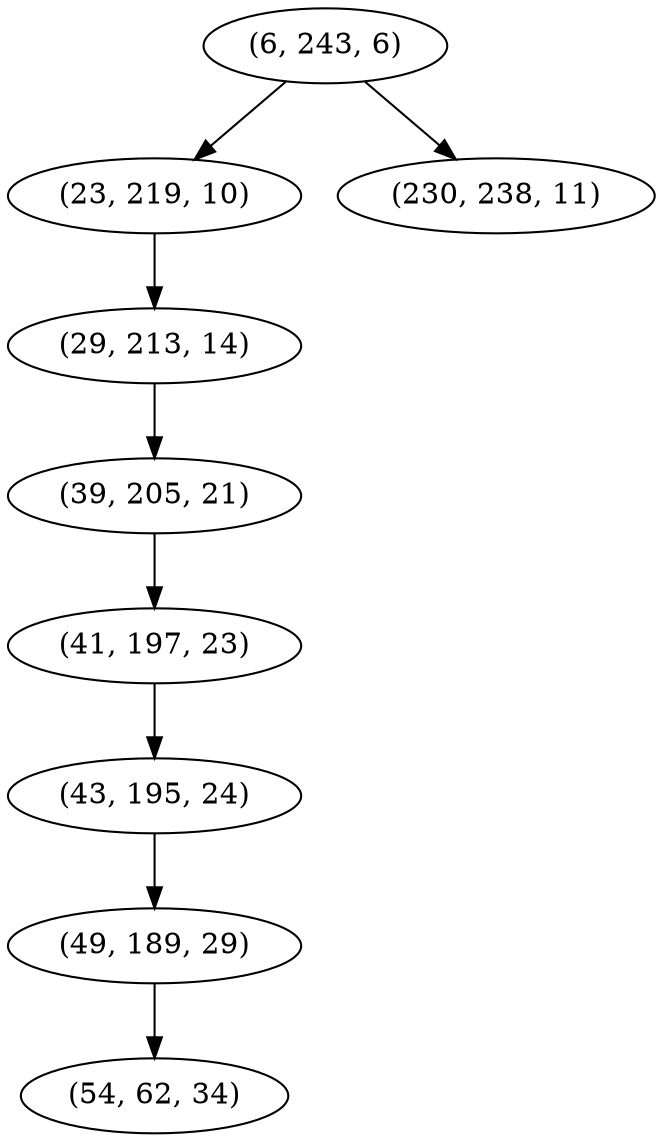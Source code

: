 digraph tree {
    "(6, 243, 6)";
    "(23, 219, 10)";
    "(29, 213, 14)";
    "(39, 205, 21)";
    "(41, 197, 23)";
    "(43, 195, 24)";
    "(49, 189, 29)";
    "(54, 62, 34)";
    "(230, 238, 11)";
    "(6, 243, 6)" -> "(23, 219, 10)";
    "(6, 243, 6)" -> "(230, 238, 11)";
    "(23, 219, 10)" -> "(29, 213, 14)";
    "(29, 213, 14)" -> "(39, 205, 21)";
    "(39, 205, 21)" -> "(41, 197, 23)";
    "(41, 197, 23)" -> "(43, 195, 24)";
    "(43, 195, 24)" -> "(49, 189, 29)";
    "(49, 189, 29)" -> "(54, 62, 34)";
}
